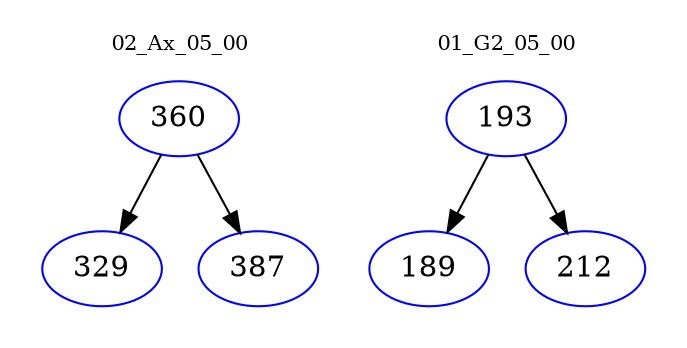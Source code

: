 digraph{
subgraph cluster_0 {
color = white
label = "02_Ax_05_00";
fontsize=10;
T0_360 [label="360", color="blue"]
T0_360 -> T0_329 [color="black"]
T0_329 [label="329", color="blue"]
T0_360 -> T0_387 [color="black"]
T0_387 [label="387", color="blue"]
}
subgraph cluster_1 {
color = white
label = "01_G2_05_00";
fontsize=10;
T1_193 [label="193", color="blue"]
T1_193 -> T1_189 [color="black"]
T1_189 [label="189", color="blue"]
T1_193 -> T1_212 [color="black"]
T1_212 [label="212", color="blue"]
}
}
